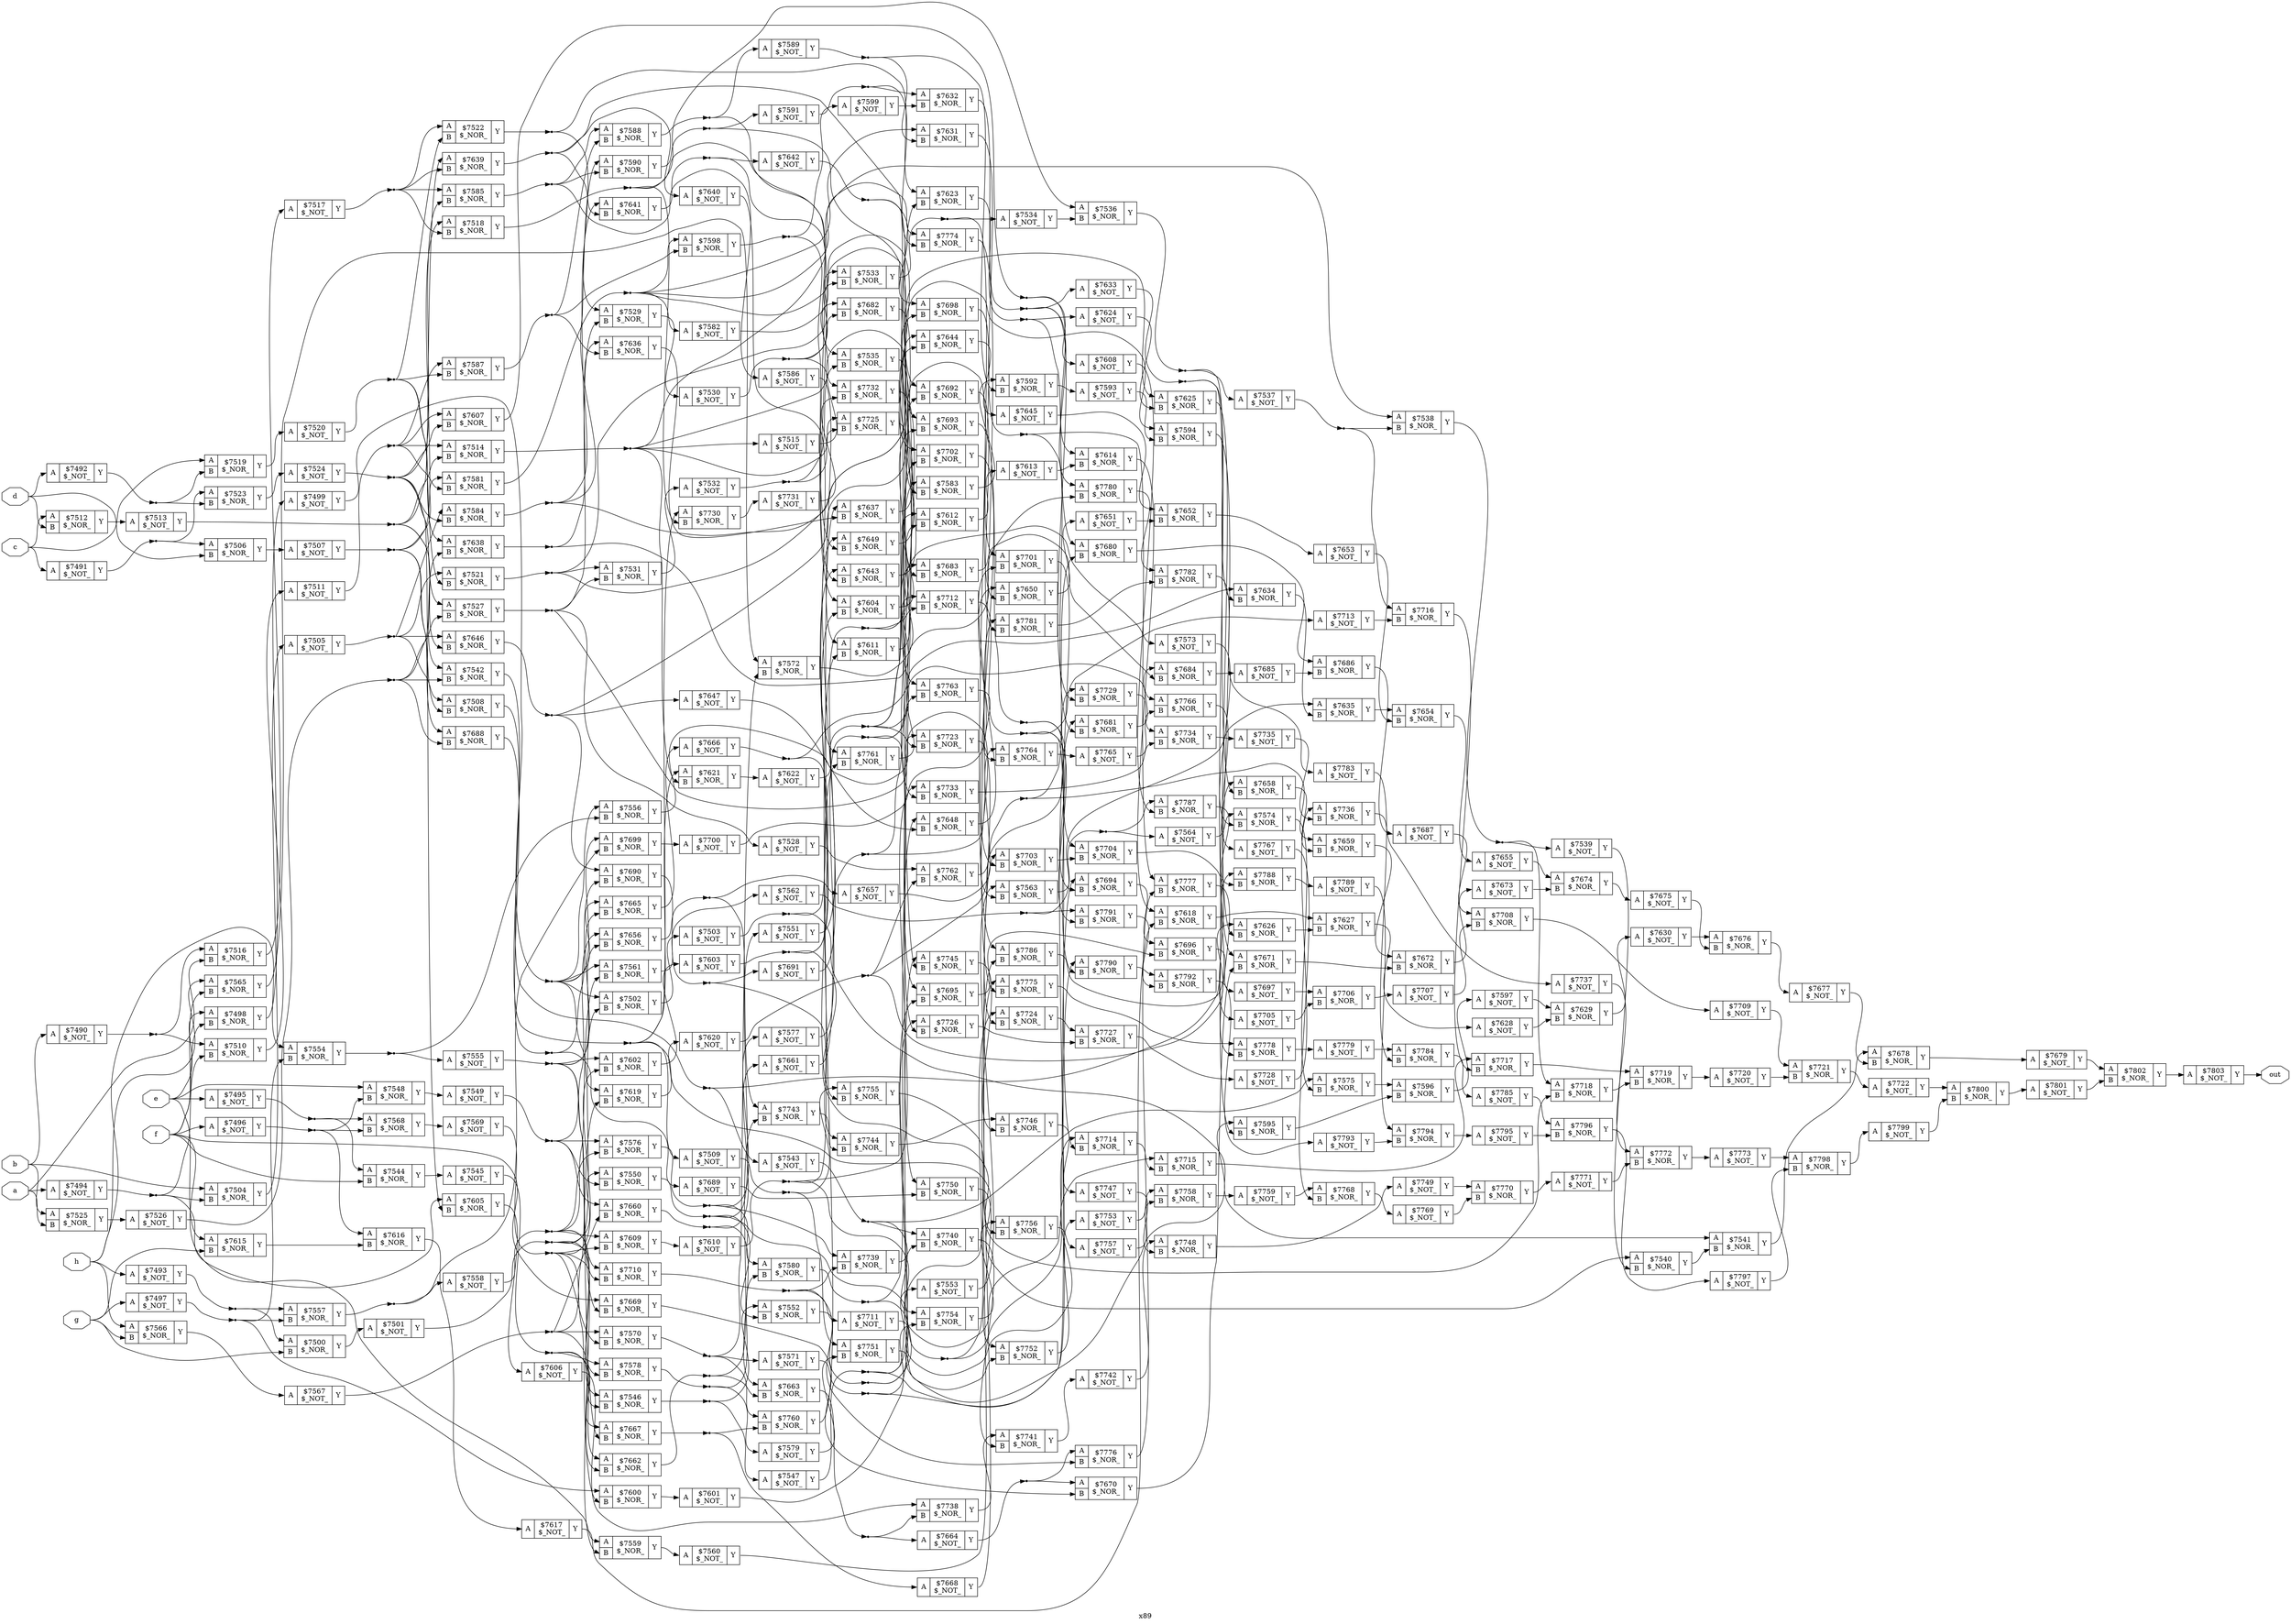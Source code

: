 digraph "x89" {
label="x89";
rankdir="LR";
remincross=true;
n314 [ shape=octagon, label="a", color="black", fontcolor="black" ];
n315 [ shape=octagon, label="b", color="black", fontcolor="black" ];
n316 [ shape=octagon, label="c", color="black", fontcolor="black" ];
n317 [ shape=octagon, label="d", color="black", fontcolor="black" ];
n318 [ shape=octagon, label="e", color="black", fontcolor="black" ];
n319 [ shape=octagon, label="f", color="black", fontcolor="black" ];
n320 [ shape=octagon, label="g", color="black", fontcolor="black" ];
n321 [ shape=octagon, label="h", color="black", fontcolor="black" ];
n322 [ shape=octagon, label="out", color="black", fontcolor="black" ];
c325 [ shape=record, label="{{<p323> A}|$7490\n$_NOT_|{<p324> Y}}" ];
c326 [ shape=record, label="{{<p323> A}|$7491\n$_NOT_|{<p324> Y}}" ];
c327 [ shape=record, label="{{<p323> A}|$7492\n$_NOT_|{<p324> Y}}" ];
c328 [ shape=record, label="{{<p323> A}|$7493\n$_NOT_|{<p324> Y}}" ];
c329 [ shape=record, label="{{<p323> A}|$7494\n$_NOT_|{<p324> Y}}" ];
c330 [ shape=record, label="{{<p323> A}|$7495\n$_NOT_|{<p324> Y}}" ];
c331 [ shape=record, label="{{<p323> A}|$7496\n$_NOT_|{<p324> Y}}" ];
c332 [ shape=record, label="{{<p323> A}|$7497\n$_NOT_|{<p324> Y}}" ];
c334 [ shape=record, label="{{<p323> A|<p333> B}|$7498\n$_NOR_|{<p324> Y}}" ];
c335 [ shape=record, label="{{<p323> A}|$7499\n$_NOT_|{<p324> Y}}" ];
c336 [ shape=record, label="{{<p323> A|<p333> B}|$7500\n$_NOR_|{<p324> Y}}" ];
c337 [ shape=record, label="{{<p323> A}|$7501\n$_NOT_|{<p324> Y}}" ];
c338 [ shape=record, label="{{<p323> A|<p333> B}|$7502\n$_NOR_|{<p324> Y}}" ];
c339 [ shape=record, label="{{<p323> A}|$7503\n$_NOT_|{<p324> Y}}" ];
c340 [ shape=record, label="{{<p323> A|<p333> B}|$7504\n$_NOR_|{<p324> Y}}" ];
c341 [ shape=record, label="{{<p323> A}|$7505\n$_NOT_|{<p324> Y}}" ];
c342 [ shape=record, label="{{<p323> A|<p333> B}|$7506\n$_NOR_|{<p324> Y}}" ];
c343 [ shape=record, label="{{<p323> A}|$7507\n$_NOT_|{<p324> Y}}" ];
c344 [ shape=record, label="{{<p323> A|<p333> B}|$7508\n$_NOR_|{<p324> Y}}" ];
c345 [ shape=record, label="{{<p323> A}|$7509\n$_NOT_|{<p324> Y}}" ];
c346 [ shape=record, label="{{<p323> A|<p333> B}|$7510\n$_NOR_|{<p324> Y}}" ];
c347 [ shape=record, label="{{<p323> A}|$7511\n$_NOT_|{<p324> Y}}" ];
c348 [ shape=record, label="{{<p323> A|<p333> B}|$7512\n$_NOR_|{<p324> Y}}" ];
c349 [ shape=record, label="{{<p323> A}|$7513\n$_NOT_|{<p324> Y}}" ];
c350 [ shape=record, label="{{<p323> A|<p333> B}|$7514\n$_NOR_|{<p324> Y}}" ];
c351 [ shape=record, label="{{<p323> A}|$7515\n$_NOT_|{<p324> Y}}" ];
c352 [ shape=record, label="{{<p323> A|<p333> B}|$7516\n$_NOR_|{<p324> Y}}" ];
c353 [ shape=record, label="{{<p323> A}|$7517\n$_NOT_|{<p324> Y}}" ];
c354 [ shape=record, label="{{<p323> A|<p333> B}|$7518\n$_NOR_|{<p324> Y}}" ];
c355 [ shape=record, label="{{<p323> A|<p333> B}|$7519\n$_NOR_|{<p324> Y}}" ];
c356 [ shape=record, label="{{<p323> A}|$7520\n$_NOT_|{<p324> Y}}" ];
c357 [ shape=record, label="{{<p323> A|<p333> B}|$7521\n$_NOR_|{<p324> Y}}" ];
c358 [ shape=record, label="{{<p323> A|<p333> B}|$7522\n$_NOR_|{<p324> Y}}" ];
c359 [ shape=record, label="{{<p323> A|<p333> B}|$7523\n$_NOR_|{<p324> Y}}" ];
c360 [ shape=record, label="{{<p323> A}|$7524\n$_NOT_|{<p324> Y}}" ];
c361 [ shape=record, label="{{<p323> A|<p333> B}|$7525\n$_NOR_|{<p324> Y}}" ];
c362 [ shape=record, label="{{<p323> A}|$7526\n$_NOT_|{<p324> Y}}" ];
c363 [ shape=record, label="{{<p323> A|<p333> B}|$7527\n$_NOR_|{<p324> Y}}" ];
c364 [ shape=record, label="{{<p323> A}|$7528\n$_NOT_|{<p324> Y}}" ];
c365 [ shape=record, label="{{<p323> A|<p333> B}|$7529\n$_NOR_|{<p324> Y}}" ];
c366 [ shape=record, label="{{<p323> A}|$7530\n$_NOT_|{<p324> Y}}" ];
c367 [ shape=record, label="{{<p323> A|<p333> B}|$7531\n$_NOR_|{<p324> Y}}" ];
c368 [ shape=record, label="{{<p323> A}|$7532\n$_NOT_|{<p324> Y}}" ];
c369 [ shape=record, label="{{<p323> A|<p333> B}|$7533\n$_NOR_|{<p324> Y}}" ];
c370 [ shape=record, label="{{<p323> A}|$7534\n$_NOT_|{<p324> Y}}" ];
c371 [ shape=record, label="{{<p323> A|<p333> B}|$7535\n$_NOR_|{<p324> Y}}" ];
c372 [ shape=record, label="{{<p323> A|<p333> B}|$7536\n$_NOR_|{<p324> Y}}" ];
c373 [ shape=record, label="{{<p323> A}|$7537\n$_NOT_|{<p324> Y}}" ];
c374 [ shape=record, label="{{<p323> A|<p333> B}|$7538\n$_NOR_|{<p324> Y}}" ];
c375 [ shape=record, label="{{<p323> A}|$7539\n$_NOT_|{<p324> Y}}" ];
c376 [ shape=record, label="{{<p323> A|<p333> B}|$7540\n$_NOR_|{<p324> Y}}" ];
c377 [ shape=record, label="{{<p323> A|<p333> B}|$7541\n$_NOR_|{<p324> Y}}" ];
c378 [ shape=record, label="{{<p323> A|<p333> B}|$7542\n$_NOR_|{<p324> Y}}" ];
c379 [ shape=record, label="{{<p323> A}|$7543\n$_NOT_|{<p324> Y}}" ];
c380 [ shape=record, label="{{<p323> A|<p333> B}|$7544\n$_NOR_|{<p324> Y}}" ];
c381 [ shape=record, label="{{<p323> A}|$7545\n$_NOT_|{<p324> Y}}" ];
c382 [ shape=record, label="{{<p323> A|<p333> B}|$7546\n$_NOR_|{<p324> Y}}" ];
c383 [ shape=record, label="{{<p323> A}|$7547\n$_NOT_|{<p324> Y}}" ];
c384 [ shape=record, label="{{<p323> A|<p333> B}|$7548\n$_NOR_|{<p324> Y}}" ];
c385 [ shape=record, label="{{<p323> A}|$7549\n$_NOT_|{<p324> Y}}" ];
c386 [ shape=record, label="{{<p323> A|<p333> B}|$7550\n$_NOR_|{<p324> Y}}" ];
c387 [ shape=record, label="{{<p323> A}|$7551\n$_NOT_|{<p324> Y}}" ];
c388 [ shape=record, label="{{<p323> A|<p333> B}|$7552\n$_NOR_|{<p324> Y}}" ];
c389 [ shape=record, label="{{<p323> A}|$7553\n$_NOT_|{<p324> Y}}" ];
c390 [ shape=record, label="{{<p323> A|<p333> B}|$7554\n$_NOR_|{<p324> Y}}" ];
c391 [ shape=record, label="{{<p323> A}|$7555\n$_NOT_|{<p324> Y}}" ];
c392 [ shape=record, label="{{<p323> A|<p333> B}|$7556\n$_NOR_|{<p324> Y}}" ];
c393 [ shape=record, label="{{<p323> A|<p333> B}|$7557\n$_NOR_|{<p324> Y}}" ];
c394 [ shape=record, label="{{<p323> A}|$7558\n$_NOT_|{<p324> Y}}" ];
c395 [ shape=record, label="{{<p323> A|<p333> B}|$7559\n$_NOR_|{<p324> Y}}" ];
c396 [ shape=record, label="{{<p323> A}|$7560\n$_NOT_|{<p324> Y}}" ];
c397 [ shape=record, label="{{<p323> A|<p333> B}|$7561\n$_NOR_|{<p324> Y}}" ];
c398 [ shape=record, label="{{<p323> A}|$7562\n$_NOT_|{<p324> Y}}" ];
c399 [ shape=record, label="{{<p323> A|<p333> B}|$7563\n$_NOR_|{<p324> Y}}" ];
c400 [ shape=record, label="{{<p323> A}|$7564\n$_NOT_|{<p324> Y}}" ];
c401 [ shape=record, label="{{<p323> A|<p333> B}|$7565\n$_NOR_|{<p324> Y}}" ];
c402 [ shape=record, label="{{<p323> A|<p333> B}|$7566\n$_NOR_|{<p324> Y}}" ];
c403 [ shape=record, label="{{<p323> A}|$7567\n$_NOT_|{<p324> Y}}" ];
c404 [ shape=record, label="{{<p323> A|<p333> B}|$7568\n$_NOR_|{<p324> Y}}" ];
c405 [ shape=record, label="{{<p323> A}|$7569\n$_NOT_|{<p324> Y}}" ];
c406 [ shape=record, label="{{<p323> A|<p333> B}|$7570\n$_NOR_|{<p324> Y}}" ];
c407 [ shape=record, label="{{<p323> A}|$7571\n$_NOT_|{<p324> Y}}" ];
c408 [ shape=record, label="{{<p323> A|<p333> B}|$7572\n$_NOR_|{<p324> Y}}" ];
c409 [ shape=record, label="{{<p323> A}|$7573\n$_NOT_|{<p324> Y}}" ];
c410 [ shape=record, label="{{<p323> A|<p333> B}|$7574\n$_NOR_|{<p324> Y}}" ];
c411 [ shape=record, label="{{<p323> A|<p333> B}|$7575\n$_NOR_|{<p324> Y}}" ];
c412 [ shape=record, label="{{<p323> A|<p333> B}|$7576\n$_NOR_|{<p324> Y}}" ];
c413 [ shape=record, label="{{<p323> A}|$7577\n$_NOT_|{<p324> Y}}" ];
c414 [ shape=record, label="{{<p323> A|<p333> B}|$7578\n$_NOR_|{<p324> Y}}" ];
c415 [ shape=record, label="{{<p323> A}|$7579\n$_NOT_|{<p324> Y}}" ];
c416 [ shape=record, label="{{<p323> A|<p333> B}|$7580\n$_NOR_|{<p324> Y}}" ];
c417 [ shape=record, label="{{<p323> A|<p333> B}|$7581\n$_NOR_|{<p324> Y}}" ];
c418 [ shape=record, label="{{<p323> A}|$7582\n$_NOT_|{<p324> Y}}" ];
c419 [ shape=record, label="{{<p323> A|<p333> B}|$7583\n$_NOR_|{<p324> Y}}" ];
c420 [ shape=record, label="{{<p323> A|<p333> B}|$7584\n$_NOR_|{<p324> Y}}" ];
c421 [ shape=record, label="{{<p323> A|<p333> B}|$7585\n$_NOR_|{<p324> Y}}" ];
c422 [ shape=record, label="{{<p323> A}|$7586\n$_NOT_|{<p324> Y}}" ];
c423 [ shape=record, label="{{<p323> A|<p333> B}|$7587\n$_NOR_|{<p324> Y}}" ];
c424 [ shape=record, label="{{<p323> A|<p333> B}|$7588\n$_NOR_|{<p324> Y}}" ];
c425 [ shape=record, label="{{<p323> A}|$7589\n$_NOT_|{<p324> Y}}" ];
c426 [ shape=record, label="{{<p323> A|<p333> B}|$7590\n$_NOR_|{<p324> Y}}" ];
c427 [ shape=record, label="{{<p323> A}|$7591\n$_NOT_|{<p324> Y}}" ];
c428 [ shape=record, label="{{<p323> A|<p333> B}|$7592\n$_NOR_|{<p324> Y}}" ];
c429 [ shape=record, label="{{<p323> A}|$7593\n$_NOT_|{<p324> Y}}" ];
c430 [ shape=record, label="{{<p323> A|<p333> B}|$7594\n$_NOR_|{<p324> Y}}" ];
c431 [ shape=record, label="{{<p323> A|<p333> B}|$7595\n$_NOR_|{<p324> Y}}" ];
c432 [ shape=record, label="{{<p323> A|<p333> B}|$7596\n$_NOR_|{<p324> Y}}" ];
c433 [ shape=record, label="{{<p323> A}|$7597\n$_NOT_|{<p324> Y}}" ];
c434 [ shape=record, label="{{<p323> A|<p333> B}|$7598\n$_NOR_|{<p324> Y}}" ];
c435 [ shape=record, label="{{<p323> A}|$7599\n$_NOT_|{<p324> Y}}" ];
c436 [ shape=record, label="{{<p323> A|<p333> B}|$7600\n$_NOR_|{<p324> Y}}" ];
c437 [ shape=record, label="{{<p323> A}|$7601\n$_NOT_|{<p324> Y}}" ];
c438 [ shape=record, label="{{<p323> A|<p333> B}|$7602\n$_NOR_|{<p324> Y}}" ];
c439 [ shape=record, label="{{<p323> A}|$7603\n$_NOT_|{<p324> Y}}" ];
c440 [ shape=record, label="{{<p323> A|<p333> B}|$7604\n$_NOR_|{<p324> Y}}" ];
c441 [ shape=record, label="{{<p323> A|<p333> B}|$7605\n$_NOR_|{<p324> Y}}" ];
c442 [ shape=record, label="{{<p323> A}|$7606\n$_NOT_|{<p324> Y}}" ];
c443 [ shape=record, label="{{<p323> A|<p333> B}|$7607\n$_NOR_|{<p324> Y}}" ];
c444 [ shape=record, label="{{<p323> A}|$7608\n$_NOT_|{<p324> Y}}" ];
c445 [ shape=record, label="{{<p323> A|<p333> B}|$7609\n$_NOR_|{<p324> Y}}" ];
c446 [ shape=record, label="{{<p323> A}|$7610\n$_NOT_|{<p324> Y}}" ];
c447 [ shape=record, label="{{<p323> A|<p333> B}|$7611\n$_NOR_|{<p324> Y}}" ];
c448 [ shape=record, label="{{<p323> A|<p333> B}|$7612\n$_NOR_|{<p324> Y}}" ];
c449 [ shape=record, label="{{<p323> A}|$7613\n$_NOT_|{<p324> Y}}" ];
c450 [ shape=record, label="{{<p323> A|<p333> B}|$7614\n$_NOR_|{<p324> Y}}" ];
c451 [ shape=record, label="{{<p323> A|<p333> B}|$7615\n$_NOR_|{<p324> Y}}" ];
c452 [ shape=record, label="{{<p323> A|<p333> B}|$7616\n$_NOR_|{<p324> Y}}" ];
c453 [ shape=record, label="{{<p323> A}|$7617\n$_NOT_|{<p324> Y}}" ];
c454 [ shape=record, label="{{<p323> A|<p333> B}|$7618\n$_NOR_|{<p324> Y}}" ];
c455 [ shape=record, label="{{<p323> A|<p333> B}|$7619\n$_NOR_|{<p324> Y}}" ];
c456 [ shape=record, label="{{<p323> A}|$7620\n$_NOT_|{<p324> Y}}" ];
c457 [ shape=record, label="{{<p323> A|<p333> B}|$7621\n$_NOR_|{<p324> Y}}" ];
c458 [ shape=record, label="{{<p323> A}|$7622\n$_NOT_|{<p324> Y}}" ];
c459 [ shape=record, label="{{<p323> A|<p333> B}|$7623\n$_NOR_|{<p324> Y}}" ];
c460 [ shape=record, label="{{<p323> A}|$7624\n$_NOT_|{<p324> Y}}" ];
c461 [ shape=record, label="{{<p323> A|<p333> B}|$7625\n$_NOR_|{<p324> Y}}" ];
c462 [ shape=record, label="{{<p323> A|<p333> B}|$7626\n$_NOR_|{<p324> Y}}" ];
c463 [ shape=record, label="{{<p323> A|<p333> B}|$7627\n$_NOR_|{<p324> Y}}" ];
c464 [ shape=record, label="{{<p323> A}|$7628\n$_NOT_|{<p324> Y}}" ];
c465 [ shape=record, label="{{<p323> A|<p333> B}|$7629\n$_NOR_|{<p324> Y}}" ];
c466 [ shape=record, label="{{<p323> A}|$7630\n$_NOT_|{<p324> Y}}" ];
c467 [ shape=record, label="{{<p323> A|<p333> B}|$7631\n$_NOR_|{<p324> Y}}" ];
c468 [ shape=record, label="{{<p323> A|<p333> B}|$7632\n$_NOR_|{<p324> Y}}" ];
c469 [ shape=record, label="{{<p323> A}|$7633\n$_NOT_|{<p324> Y}}" ];
c470 [ shape=record, label="{{<p323> A|<p333> B}|$7634\n$_NOR_|{<p324> Y}}" ];
c471 [ shape=record, label="{{<p323> A|<p333> B}|$7635\n$_NOR_|{<p324> Y}}" ];
c472 [ shape=record, label="{{<p323> A|<p333> B}|$7636\n$_NOR_|{<p324> Y}}" ];
c473 [ shape=record, label="{{<p323> A|<p333> B}|$7637\n$_NOR_|{<p324> Y}}" ];
c474 [ shape=record, label="{{<p323> A|<p333> B}|$7638\n$_NOR_|{<p324> Y}}" ];
c475 [ shape=record, label="{{<p323> A|<p333> B}|$7639\n$_NOR_|{<p324> Y}}" ];
c476 [ shape=record, label="{{<p323> A}|$7640\n$_NOT_|{<p324> Y}}" ];
c477 [ shape=record, label="{{<p323> A|<p333> B}|$7641\n$_NOR_|{<p324> Y}}" ];
c478 [ shape=record, label="{{<p323> A}|$7642\n$_NOT_|{<p324> Y}}" ];
c479 [ shape=record, label="{{<p323> A|<p333> B}|$7643\n$_NOR_|{<p324> Y}}" ];
c480 [ shape=record, label="{{<p323> A|<p333> B}|$7644\n$_NOR_|{<p324> Y}}" ];
c481 [ shape=record, label="{{<p323> A}|$7645\n$_NOT_|{<p324> Y}}" ];
c482 [ shape=record, label="{{<p323> A|<p333> B}|$7646\n$_NOR_|{<p324> Y}}" ];
c483 [ shape=record, label="{{<p323> A}|$7647\n$_NOT_|{<p324> Y}}" ];
c484 [ shape=record, label="{{<p323> A|<p333> B}|$7648\n$_NOR_|{<p324> Y}}" ];
c485 [ shape=record, label="{{<p323> A|<p333> B}|$7649\n$_NOR_|{<p324> Y}}" ];
c486 [ shape=record, label="{{<p323> A|<p333> B}|$7650\n$_NOR_|{<p324> Y}}" ];
c487 [ shape=record, label="{{<p323> A}|$7651\n$_NOT_|{<p324> Y}}" ];
c488 [ shape=record, label="{{<p323> A|<p333> B}|$7652\n$_NOR_|{<p324> Y}}" ];
c489 [ shape=record, label="{{<p323> A}|$7653\n$_NOT_|{<p324> Y}}" ];
c490 [ shape=record, label="{{<p323> A|<p333> B}|$7654\n$_NOR_|{<p324> Y}}" ];
c491 [ shape=record, label="{{<p323> A}|$7655\n$_NOT_|{<p324> Y}}" ];
c492 [ shape=record, label="{{<p323> A|<p333> B}|$7656\n$_NOR_|{<p324> Y}}" ];
c493 [ shape=record, label="{{<p323> A}|$7657\n$_NOT_|{<p324> Y}}" ];
c494 [ shape=record, label="{{<p323> A|<p333> B}|$7658\n$_NOR_|{<p324> Y}}" ];
c495 [ shape=record, label="{{<p323> A|<p333> B}|$7659\n$_NOR_|{<p324> Y}}" ];
c496 [ shape=record, label="{{<p323> A|<p333> B}|$7660\n$_NOR_|{<p324> Y}}" ];
c497 [ shape=record, label="{{<p323> A}|$7661\n$_NOT_|{<p324> Y}}" ];
c498 [ shape=record, label="{{<p323> A|<p333> B}|$7662\n$_NOR_|{<p324> Y}}" ];
c499 [ shape=record, label="{{<p323> A|<p333> B}|$7663\n$_NOR_|{<p324> Y}}" ];
c500 [ shape=record, label="{{<p323> A}|$7664\n$_NOT_|{<p324> Y}}" ];
c501 [ shape=record, label="{{<p323> A|<p333> B}|$7665\n$_NOR_|{<p324> Y}}" ];
c502 [ shape=record, label="{{<p323> A}|$7666\n$_NOT_|{<p324> Y}}" ];
c503 [ shape=record, label="{{<p323> A|<p333> B}|$7667\n$_NOR_|{<p324> Y}}" ];
c504 [ shape=record, label="{{<p323> A}|$7668\n$_NOT_|{<p324> Y}}" ];
c505 [ shape=record, label="{{<p323> A|<p333> B}|$7669\n$_NOR_|{<p324> Y}}" ];
c506 [ shape=record, label="{{<p323> A|<p333> B}|$7670\n$_NOR_|{<p324> Y}}" ];
c507 [ shape=record, label="{{<p323> A|<p333> B}|$7671\n$_NOR_|{<p324> Y}}" ];
c508 [ shape=record, label="{{<p323> A|<p333> B}|$7672\n$_NOR_|{<p324> Y}}" ];
c509 [ shape=record, label="{{<p323> A}|$7673\n$_NOT_|{<p324> Y}}" ];
c510 [ shape=record, label="{{<p323> A|<p333> B}|$7674\n$_NOR_|{<p324> Y}}" ];
c511 [ shape=record, label="{{<p323> A}|$7675\n$_NOT_|{<p324> Y}}" ];
c512 [ shape=record, label="{{<p323> A|<p333> B}|$7676\n$_NOR_|{<p324> Y}}" ];
c513 [ shape=record, label="{{<p323> A}|$7677\n$_NOT_|{<p324> Y}}" ];
c514 [ shape=record, label="{{<p323> A|<p333> B}|$7678\n$_NOR_|{<p324> Y}}" ];
c515 [ shape=record, label="{{<p323> A}|$7679\n$_NOT_|{<p324> Y}}" ];
c516 [ shape=record, label="{{<p323> A|<p333> B}|$7680\n$_NOR_|{<p324> Y}}" ];
c517 [ shape=record, label="{{<p323> A|<p333> B}|$7681\n$_NOR_|{<p324> Y}}" ];
c518 [ shape=record, label="{{<p323> A|<p333> B}|$7682\n$_NOR_|{<p324> Y}}" ];
c519 [ shape=record, label="{{<p323> A|<p333> B}|$7683\n$_NOR_|{<p324> Y}}" ];
c520 [ shape=record, label="{{<p323> A|<p333> B}|$7684\n$_NOR_|{<p324> Y}}" ];
c521 [ shape=record, label="{{<p323> A}|$7685\n$_NOT_|{<p324> Y}}" ];
c522 [ shape=record, label="{{<p323> A|<p333> B}|$7686\n$_NOR_|{<p324> Y}}" ];
c523 [ shape=record, label="{{<p323> A}|$7687\n$_NOT_|{<p324> Y}}" ];
c524 [ shape=record, label="{{<p323> A|<p333> B}|$7688\n$_NOR_|{<p324> Y}}" ];
c525 [ shape=record, label="{{<p323> A}|$7689\n$_NOT_|{<p324> Y}}" ];
c526 [ shape=record, label="{{<p323> A|<p333> B}|$7690\n$_NOR_|{<p324> Y}}" ];
c527 [ shape=record, label="{{<p323> A}|$7691\n$_NOT_|{<p324> Y}}" ];
c528 [ shape=record, label="{{<p323> A|<p333> B}|$7692\n$_NOR_|{<p324> Y}}" ];
c529 [ shape=record, label="{{<p323> A|<p333> B}|$7693\n$_NOR_|{<p324> Y}}" ];
c530 [ shape=record, label="{{<p323> A|<p333> B}|$7694\n$_NOR_|{<p324> Y}}" ];
c531 [ shape=record, label="{{<p323> A|<p333> B}|$7695\n$_NOR_|{<p324> Y}}" ];
c532 [ shape=record, label="{{<p323> A|<p333> B}|$7696\n$_NOR_|{<p324> Y}}" ];
c533 [ shape=record, label="{{<p323> A}|$7697\n$_NOT_|{<p324> Y}}" ];
c534 [ shape=record, label="{{<p323> A|<p333> B}|$7698\n$_NOR_|{<p324> Y}}" ];
c535 [ shape=record, label="{{<p323> A|<p333> B}|$7699\n$_NOR_|{<p324> Y}}" ];
c536 [ shape=record, label="{{<p323> A}|$7700\n$_NOT_|{<p324> Y}}" ];
c537 [ shape=record, label="{{<p323> A|<p333> B}|$7701\n$_NOR_|{<p324> Y}}" ];
c538 [ shape=record, label="{{<p323> A|<p333> B}|$7702\n$_NOR_|{<p324> Y}}" ];
c539 [ shape=record, label="{{<p323> A|<p333> B}|$7703\n$_NOR_|{<p324> Y}}" ];
c540 [ shape=record, label="{{<p323> A|<p333> B}|$7704\n$_NOR_|{<p324> Y}}" ];
c541 [ shape=record, label="{{<p323> A}|$7705\n$_NOT_|{<p324> Y}}" ];
c542 [ shape=record, label="{{<p323> A|<p333> B}|$7706\n$_NOR_|{<p324> Y}}" ];
c543 [ shape=record, label="{{<p323> A}|$7707\n$_NOT_|{<p324> Y}}" ];
c544 [ shape=record, label="{{<p323> A|<p333> B}|$7708\n$_NOR_|{<p324> Y}}" ];
c545 [ shape=record, label="{{<p323> A}|$7709\n$_NOT_|{<p324> Y}}" ];
c546 [ shape=record, label="{{<p323> A|<p333> B}|$7710\n$_NOR_|{<p324> Y}}" ];
c547 [ shape=record, label="{{<p323> A}|$7711\n$_NOT_|{<p324> Y}}" ];
c548 [ shape=record, label="{{<p323> A|<p333> B}|$7712\n$_NOR_|{<p324> Y}}" ];
c549 [ shape=record, label="{{<p323> A}|$7713\n$_NOT_|{<p324> Y}}" ];
c550 [ shape=record, label="{{<p323> A|<p333> B}|$7714\n$_NOR_|{<p324> Y}}" ];
c551 [ shape=record, label="{{<p323> A|<p333> B}|$7715\n$_NOR_|{<p324> Y}}" ];
c552 [ shape=record, label="{{<p323> A|<p333> B}|$7716\n$_NOR_|{<p324> Y}}" ];
c553 [ shape=record, label="{{<p323> A|<p333> B}|$7717\n$_NOR_|{<p324> Y}}" ];
c554 [ shape=record, label="{{<p323> A|<p333> B}|$7718\n$_NOR_|{<p324> Y}}" ];
c555 [ shape=record, label="{{<p323> A|<p333> B}|$7719\n$_NOR_|{<p324> Y}}" ];
c556 [ shape=record, label="{{<p323> A}|$7720\n$_NOT_|{<p324> Y}}" ];
c557 [ shape=record, label="{{<p323> A|<p333> B}|$7721\n$_NOR_|{<p324> Y}}" ];
c558 [ shape=record, label="{{<p323> A}|$7722\n$_NOT_|{<p324> Y}}" ];
c559 [ shape=record, label="{{<p323> A|<p333> B}|$7723\n$_NOR_|{<p324> Y}}" ];
c560 [ shape=record, label="{{<p323> A|<p333> B}|$7724\n$_NOR_|{<p324> Y}}" ];
c561 [ shape=record, label="{{<p323> A|<p333> B}|$7725\n$_NOR_|{<p324> Y}}" ];
c562 [ shape=record, label="{{<p323> A|<p333> B}|$7726\n$_NOR_|{<p324> Y}}" ];
c563 [ shape=record, label="{{<p323> A|<p333> B}|$7727\n$_NOR_|{<p324> Y}}" ];
c564 [ shape=record, label="{{<p323> A}|$7728\n$_NOT_|{<p324> Y}}" ];
c565 [ shape=record, label="{{<p323> A|<p333> B}|$7729\n$_NOR_|{<p324> Y}}" ];
c566 [ shape=record, label="{{<p323> A|<p333> B}|$7730\n$_NOR_|{<p324> Y}}" ];
c567 [ shape=record, label="{{<p323> A}|$7731\n$_NOT_|{<p324> Y}}" ];
c568 [ shape=record, label="{{<p323> A|<p333> B}|$7732\n$_NOR_|{<p324> Y}}" ];
c569 [ shape=record, label="{{<p323> A|<p333> B}|$7733\n$_NOR_|{<p324> Y}}" ];
c570 [ shape=record, label="{{<p323> A|<p333> B}|$7734\n$_NOR_|{<p324> Y}}" ];
c571 [ shape=record, label="{{<p323> A}|$7735\n$_NOT_|{<p324> Y}}" ];
c572 [ shape=record, label="{{<p323> A|<p333> B}|$7736\n$_NOR_|{<p324> Y}}" ];
c573 [ shape=record, label="{{<p323> A}|$7737\n$_NOT_|{<p324> Y}}" ];
c574 [ shape=record, label="{{<p323> A|<p333> B}|$7738\n$_NOR_|{<p324> Y}}" ];
c575 [ shape=record, label="{{<p323> A|<p333> B}|$7739\n$_NOR_|{<p324> Y}}" ];
c576 [ shape=record, label="{{<p323> A|<p333> B}|$7740\n$_NOR_|{<p324> Y}}" ];
c577 [ shape=record, label="{{<p323> A|<p333> B}|$7741\n$_NOR_|{<p324> Y}}" ];
c578 [ shape=record, label="{{<p323> A}|$7742\n$_NOT_|{<p324> Y}}" ];
c579 [ shape=record, label="{{<p323> A|<p333> B}|$7743\n$_NOR_|{<p324> Y}}" ];
c580 [ shape=record, label="{{<p323> A|<p333> B}|$7744\n$_NOR_|{<p324> Y}}" ];
c581 [ shape=record, label="{{<p323> A|<p333> B}|$7745\n$_NOR_|{<p324> Y}}" ];
c582 [ shape=record, label="{{<p323> A|<p333> B}|$7746\n$_NOR_|{<p324> Y}}" ];
c583 [ shape=record, label="{{<p323> A}|$7747\n$_NOT_|{<p324> Y}}" ];
c584 [ shape=record, label="{{<p323> A|<p333> B}|$7748\n$_NOR_|{<p324> Y}}" ];
c585 [ shape=record, label="{{<p323> A}|$7749\n$_NOT_|{<p324> Y}}" ];
c586 [ shape=record, label="{{<p323> A|<p333> B}|$7750\n$_NOR_|{<p324> Y}}" ];
c587 [ shape=record, label="{{<p323> A|<p333> B}|$7751\n$_NOR_|{<p324> Y}}" ];
c588 [ shape=record, label="{{<p323> A|<p333> B}|$7752\n$_NOR_|{<p324> Y}}" ];
c589 [ shape=record, label="{{<p323> A}|$7753\n$_NOT_|{<p324> Y}}" ];
c590 [ shape=record, label="{{<p323> A|<p333> B}|$7754\n$_NOR_|{<p324> Y}}" ];
c591 [ shape=record, label="{{<p323> A|<p333> B}|$7755\n$_NOR_|{<p324> Y}}" ];
c592 [ shape=record, label="{{<p323> A|<p333> B}|$7756\n$_NOR_|{<p324> Y}}" ];
c593 [ shape=record, label="{{<p323> A}|$7757\n$_NOT_|{<p324> Y}}" ];
c594 [ shape=record, label="{{<p323> A|<p333> B}|$7758\n$_NOR_|{<p324> Y}}" ];
c595 [ shape=record, label="{{<p323> A}|$7759\n$_NOT_|{<p324> Y}}" ];
c596 [ shape=record, label="{{<p323> A|<p333> B}|$7760\n$_NOR_|{<p324> Y}}" ];
c597 [ shape=record, label="{{<p323> A|<p333> B}|$7761\n$_NOR_|{<p324> Y}}" ];
c598 [ shape=record, label="{{<p323> A|<p333> B}|$7762\n$_NOR_|{<p324> Y}}" ];
c599 [ shape=record, label="{{<p323> A|<p333> B}|$7763\n$_NOR_|{<p324> Y}}" ];
c600 [ shape=record, label="{{<p323> A|<p333> B}|$7764\n$_NOR_|{<p324> Y}}" ];
c601 [ shape=record, label="{{<p323> A}|$7765\n$_NOT_|{<p324> Y}}" ];
c602 [ shape=record, label="{{<p323> A|<p333> B}|$7766\n$_NOR_|{<p324> Y}}" ];
c603 [ shape=record, label="{{<p323> A}|$7767\n$_NOT_|{<p324> Y}}" ];
c604 [ shape=record, label="{{<p323> A|<p333> B}|$7768\n$_NOR_|{<p324> Y}}" ];
c605 [ shape=record, label="{{<p323> A}|$7769\n$_NOT_|{<p324> Y}}" ];
c606 [ shape=record, label="{{<p323> A|<p333> B}|$7770\n$_NOR_|{<p324> Y}}" ];
c607 [ shape=record, label="{{<p323> A}|$7771\n$_NOT_|{<p324> Y}}" ];
c608 [ shape=record, label="{{<p323> A|<p333> B}|$7772\n$_NOR_|{<p324> Y}}" ];
c609 [ shape=record, label="{{<p323> A}|$7773\n$_NOT_|{<p324> Y}}" ];
c610 [ shape=record, label="{{<p323> A|<p333> B}|$7774\n$_NOR_|{<p324> Y}}" ];
c611 [ shape=record, label="{{<p323> A|<p333> B}|$7775\n$_NOR_|{<p324> Y}}" ];
c612 [ shape=record, label="{{<p323> A|<p333> B}|$7776\n$_NOR_|{<p324> Y}}" ];
c613 [ shape=record, label="{{<p323> A|<p333> B}|$7777\n$_NOR_|{<p324> Y}}" ];
c614 [ shape=record, label="{{<p323> A|<p333> B}|$7778\n$_NOR_|{<p324> Y}}" ];
c615 [ shape=record, label="{{<p323> A}|$7779\n$_NOT_|{<p324> Y}}" ];
c616 [ shape=record, label="{{<p323> A|<p333> B}|$7780\n$_NOR_|{<p324> Y}}" ];
c617 [ shape=record, label="{{<p323> A|<p333> B}|$7781\n$_NOR_|{<p324> Y}}" ];
c618 [ shape=record, label="{{<p323> A|<p333> B}|$7782\n$_NOR_|{<p324> Y}}" ];
c619 [ shape=record, label="{{<p323> A}|$7783\n$_NOT_|{<p324> Y}}" ];
c620 [ shape=record, label="{{<p323> A|<p333> B}|$7784\n$_NOR_|{<p324> Y}}" ];
c621 [ shape=record, label="{{<p323> A}|$7785\n$_NOT_|{<p324> Y}}" ];
c622 [ shape=record, label="{{<p323> A|<p333> B}|$7786\n$_NOR_|{<p324> Y}}" ];
c623 [ shape=record, label="{{<p323> A|<p333> B}|$7787\n$_NOR_|{<p324> Y}}" ];
c624 [ shape=record, label="{{<p323> A|<p333> B}|$7788\n$_NOR_|{<p324> Y}}" ];
c625 [ shape=record, label="{{<p323> A}|$7789\n$_NOT_|{<p324> Y}}" ];
c626 [ shape=record, label="{{<p323> A|<p333> B}|$7790\n$_NOR_|{<p324> Y}}" ];
c627 [ shape=record, label="{{<p323> A|<p333> B}|$7791\n$_NOR_|{<p324> Y}}" ];
c628 [ shape=record, label="{{<p323> A|<p333> B}|$7792\n$_NOR_|{<p324> Y}}" ];
c629 [ shape=record, label="{{<p323> A}|$7793\n$_NOT_|{<p324> Y}}" ];
c630 [ shape=record, label="{{<p323> A|<p333> B}|$7794\n$_NOR_|{<p324> Y}}" ];
c631 [ shape=record, label="{{<p323> A}|$7795\n$_NOT_|{<p324> Y}}" ];
c632 [ shape=record, label="{{<p323> A|<p333> B}|$7796\n$_NOR_|{<p324> Y}}" ];
c633 [ shape=record, label="{{<p323> A}|$7797\n$_NOT_|{<p324> Y}}" ];
c634 [ shape=record, label="{{<p323> A|<p333> B}|$7798\n$_NOR_|{<p324> Y}}" ];
c635 [ shape=record, label="{{<p323> A}|$7799\n$_NOT_|{<p324> Y}}" ];
c636 [ shape=record, label="{{<p323> A|<p333> B}|$7800\n$_NOR_|{<p324> Y}}" ];
c637 [ shape=record, label="{{<p323> A}|$7801\n$_NOT_|{<p324> Y}}" ];
c638 [ shape=record, label="{{<p323> A|<p333> B}|$7802\n$_NOR_|{<p324> Y}}" ];
c639 [ shape=record, label="{{<p323> A}|$7803\n$_NOT_|{<p324> Y}}" ];
n1 [ shape=point ];
c416:p324:e -> n1:w [color="black", label=""];
n1:e -> c431:p323:w [color="black", label=""];
n1:e -> c484:p323:w [color="black", label=""];
n10 [ shape=point ];
c425:p324:e -> n10:w [color="black", label=""];
n10:e -> c428:p333:w [color="black", label=""];
n10:e -> c467:p333:w [color="black", label=""];
c506:p324:e -> c507:p333:w [color="black", label=""];
c507:p324:e -> c508:p333:w [color="black", label=""];
c508:p324:e -> c509:p323:w [color="black", label=""];
c509:p324:e -> c510:p333:w [color="black", label=""];
c510:p324:e -> c511:p323:w [color="black", label=""];
c511:p324:e -> c512:p333:w [color="black", label=""];
c512:p324:e -> c513:p323:w [color="black", label=""];
c513:p324:e -> c514:p333:w [color="black", label=""];
c514:p324:e -> c515:p323:w [color="black", label=""];
c515:p324:e -> c638:p323:w [color="black", label=""];
n11 [ shape=point ];
c325:p324:e -> n11:w [color="black", label=""];
n11:e -> c346:p323:w [color="black", label=""];
n11:e -> c352:p323:w [color="black", label=""];
n110 [ shape=point ];
c335:p324:e -> n110:w [color="black", label=""];
n110:e -> c338:p323:w [color="black", label=""];
n110:e -> c392:p323:w [color="black", label=""];
n110:e -> c397:p323:w [color="black", label=""];
n110:e -> c455:p323:w [color="black", label=""];
n110:e -> c501:p323:w [color="black", label=""];
n110:e -> c535:p323:w [color="black", label=""];
c516:p324:e -> c522:p323:w [color="black", label=""];
c517:p324:e -> c520:p323:w [color="black", label=""];
c518:p324:e -> c519:p333:w [color="black", label=""];
c519:p324:e -> c520:p333:w [color="black", label=""];
c520:p324:e -> c521:p323:w [color="black", label=""];
c521:p324:e -> c522:p333:w [color="black", label=""];
c522:p324:e -> c523:p323:w [color="black", label=""];
c523:p324:e -> c544:p323:w [color="black", label=""];
n119 [ shape=point ];
c524:p324:e -> n119:w [color="black", label=""];
n119:e -> c525:p323:w [color="black", label=""];
n119:e -> c526:p333:w [color="black", label=""];
n12 [ shape=point ];
c426:p324:e -> n12:w [color="black", label=""];
n12:e -> c427:p323:w [color="black", label=""];
n12:e -> c581:p333:w [color="black", label=""];
c525:p324:e -> c586:p333:w [color="black", label=""];
c336:p324:e -> c337:p323:w [color="black", label=""];
n122 [ shape=point ];
c526:p324:e -> n122:w [color="black", label=""];
n122:e -> c527:p323:w [color="black", label=""];
n122:e -> c580:p323:w [color="black", label=""];
n123 [ shape=point ];
c527:p324:e -> n123:w [color="black", label=""];
n123:e -> c528:p333:w [color="black", label=""];
n123:e -> c529:p333:w [color="black", label=""];
n123:e -> c548:p333:w [color="black", label=""];
c528:p324:e -> c617:p333:w [color="black", label=""];
n125 [ shape=point ];
c529:p324:e -> n125:w [color="black", label=""];
n125:e -> c530:p333:w [color="black", label=""];
n125:e -> c626:p333:w [color="black", label=""];
c530:p324:e -> c532:p323:w [color="black", label=""];
c531:p324:e -> c532:p333:w [color="black", label=""];
c532:p324:e -> c533:p323:w [color="black", label=""];
c533:p324:e -> c542:p323:w [color="black", label=""];
n13 [ shape=point ];
c427:p324:e -> n13:w [color="black", label=""];
n13:e -> c468:p323:w [color="black", label=""];
n13:e -> c610:p333:w [color="black", label=""];
c534:p324:e -> c537:p323:w [color="black", label=""];
c535:p324:e -> c536:p323:w [color="black", label=""];
n132 [ shape=point ];
c337:p324:e -> n132:w [color="black", label=""];
n132:e -> c338:p333:w [color="black", label=""];
n132:e -> c382:p323:w [color="black", label=""];
n132:e -> c386:p323:w [color="black", label=""];
n132:e -> c546:p323:w [color="black", label=""];
c536:p324:e -> c537:p333:w [color="black", label=""];
c537:p324:e -> c540:p323:w [color="black", label=""];
c538:p324:e -> c539:p333:w [color="black", label=""];
c539:p324:e -> c540:p333:w [color="black", label=""];
c540:p324:e -> c541:p323:w [color="black", label=""];
c541:p324:e -> c542:p333:w [color="black", label=""];
c542:p324:e -> c543:p323:w [color="black", label=""];
c428:p324:e -> c429:p323:w [color="black", label=""];
c543:p324:e -> c544:p333:w [color="black", label=""];
c544:p324:e -> c545:p323:w [color="black", label=""];
c545:p324:e -> c557:p323:w [color="black", label=""];
c338:p324:e -> c339:p323:w [color="black", label=""];
n144 [ shape=point ];
c546:p324:e -> n144:w [color="black", label=""];
n144:e -> c547:p323:w [color="black", label=""];
n144:e -> c575:p333:w [color="black", label=""];
n144:e -> c612:p333:w [color="black", label=""];
n145 [ shape=point ];
c547:p324:e -> n145:w [color="black", label=""];
n145:e -> c550:p323:w [color="black", label=""];
n145:e -> c560:p323:w [color="black", label=""];
n146 [ shape=point ];
c548:p324:e -> n146:w [color="black", label=""];
n146:e -> c549:p323:w [color="black", label=""];
n146:e -> c550:p333:w [color="black", label=""];
n146:e -> c627:p333:w [color="black", label=""];
c549:p324:e -> c552:p333:w [color="black", label=""];
c550:p324:e -> c551:p333:w [color="black", label=""];
c551:p324:e -> c553:p323:w [color="black", label=""];
c429:p324:e -> c430:p333:w [color="black", label=""];
c552:p324:e -> c553:p333:w [color="black", label=""];
c553:p324:e -> c555:p323:w [color="black", label=""];
c554:p324:e -> c555:p333:w [color="black", label=""];
c555:p324:e -> c556:p323:w [color="black", label=""];
n154 [ shape=point ];
c339:p324:e -> n154:w [color="black", label=""];
n154:e -> c377:p323:w [color="black", label=""];
n154:e -> c473:p323:w [color="black", label=""];
c556:p324:e -> c557:p333:w [color="black", label=""];
c557:p324:e -> c558:p323:w [color="black", label=""];
c558:p324:e -> c636:p323:w [color="black", label=""];
c559:p324:e -> c560:p333:w [color="black", label=""];
c560:p324:e -> c563:p323:w [color="black", label=""];
c430:p324:e -> c431:p333:w [color="black", label=""];
c561:p324:e -> c562:p333:w [color="black", label=""];
c562:p324:e -> c563:p333:w [color="black", label=""];
c563:p324:e -> c564:p323:w [color="black", label=""];
c564:p324:e -> c572:p323:w [color="black", label=""];
c565:p324:e -> c570:p323:w [color="black", label=""];
c340:p324:e -> c341:p323:w [color="black", label=""];
c566:p324:e -> c567:p323:w [color="black", label=""];
c567:p324:e -> c568:p333:w [color="black", label=""];
c568:p324:e -> c569:p333:w [color="black", label=""];
c569:p324:e -> c570:p333:w [color="black", label=""];
c431:p324:e -> c432:p333:w [color="black", label=""];
c570:p324:e -> c571:p323:w [color="black", label=""];
c571:p324:e -> c572:p333:w [color="black", label=""];
c572:p324:e -> c573:p323:w [color="black", label=""];
c573:p324:e -> c608:p323:w [color="black", label=""];
c574:p324:e -> c577:p323:w [color="black", label=""];
c575:p324:e -> c576:p333:w [color="black", label=""];
n176 [ shape=point ];
c341:p324:e -> n176:w [color="black", label=""];
n176:e -> c344:p323:w [color="black", label=""];
n176:e -> c357:p323:w [color="black", label=""];
n176:e -> c420:p323:w [color="black", label=""];
n176:e -> c482:p323:w [color="black", label=""];
c576:p324:e -> c577:p333:w [color="black", label=""];
c577:p324:e -> c578:p323:w [color="black", label=""];
c578:p324:e -> c584:p323:w [color="black", label=""];
c432:p324:e -> c433:p323:w [color="black", label=""];
c579:p324:e -> c580:p333:w [color="black", label=""];
c580:p324:e -> c582:p323:w [color="black", label=""];
c581:p324:e -> c582:p333:w [color="black", label=""];
c582:p324:e -> c583:p323:w [color="black", label=""];
c583:p324:e -> c584:p333:w [color="black", label=""];
c584:p324:e -> c585:p323:w [color="black", label=""];
c585:p324:e -> c606:p323:w [color="black", label=""];
c342:p324:e -> c343:p323:w [color="black", label=""];
c586:p324:e -> c588:p323:w [color="black", label=""];
c587:p324:e -> c588:p333:w [color="black", label=""];
c433:p324:e -> c465:p323:w [color="black", label=""];
c588:p324:e -> c589:p323:w [color="black", label=""];
c589:p324:e -> c594:p323:w [color="black", label=""];
c590:p324:e -> c592:p323:w [color="black", label=""];
c591:p324:e -> c592:p333:w [color="black", label=""];
c592:p324:e -> c593:p323:w [color="black", label=""];
c593:p324:e -> c594:p333:w [color="black", label=""];
c594:p324:e -> c595:p323:w [color="black", label=""];
c595:p324:e -> c604:p323:w [color="black", label=""];
n198 [ shape=point ];
c343:p324:e -> n198:w [color="black", label=""];
n198:e -> c344:p333:w [color="black", label=""];
n198:e -> c354:p323:w [color="black", label=""];
n198:e -> c417:p323:w [color="black", label=""];
n198:e -> c524:p323:w [color="black", label=""];
c596:p324:e -> c597:p333:w [color="black", label=""];
n2 [ shape=point ];
c417:p324:e -> n2:w [color="black", label=""];
n2:e -> c418:p323:w [color="black", label=""];
n2:e -> c434:p323:w [color="black", label=""];
n2:e -> c467:p323:w [color="black", label=""];
n2:e -> c538:p323:w [color="black", label=""];
n2:e -> c610:p323:w [color="black", label=""];
n20 [ shape=point ];
c434:p324:e -> n20:w [color="black", label=""];
n20:e -> c435:p323:w [color="black", label=""];
n20:e -> c440:p323:w [color="black", label=""];
c597:p324:e -> c602:p323:w [color="black", label=""];
c598:p324:e -> c600:p323:w [color="black", label=""];
c599:p324:e -> c600:p333:w [color="black", label=""];
c600:p324:e -> c601:p323:w [color="black", label=""];
c601:p324:e -> c602:p333:w [color="black", label=""];
c602:p324:e -> c603:p323:w [color="black", label=""];
c603:p324:e -> c604:p333:w [color="black", label=""];
c604:p324:e -> c605:p323:w [color="black", label=""];
c605:p324:e -> c606:p333:w [color="black", label=""];
n209 [ shape=point ];
c344:p324:e -> n209:w [color="black", label=""];
n209:e -> c345:p323:w [color="black", label=""];
n209:e -> c376:p323:w [color="black", label=""];
n209:e -> c457:p323:w [color="black", label=""];
n209:e -> c566:p323:w [color="black", label=""];
c435:p324:e -> c468:p333:w [color="black", label=""];
c606:p324:e -> c607:p323:w [color="black", label=""];
c607:p324:e -> c608:p333:w [color="black", label=""];
c608:p324:e -> c609:p323:w [color="black", label=""];
c609:p324:e -> c634:p323:w [color="black", label=""];
c610:p324:e -> c611:p333:w [color="black", label=""];
c611:p324:e -> c614:p323:w [color="black", label=""];
c612:p324:e -> c613:p333:w [color="black", label=""];
c613:p324:e -> c614:p333:w [color="black", label=""];
c614:p324:e -> c615:p323:w [color="black", label=""];
c615:p324:e -> c620:p323:w [color="black", label=""];
n22 [ shape=point ];
c326:p324:e -> n22:w [color="black", label=""];
n22:e -> c342:p323:w [color="black", label=""];
n22:e -> c359:p323:w [color="black", label=""];
n220 [ shape=point ];
c345:p324:e -> n220:w [color="black", label=""];
n220:e -> c587:p323:w [color="black", label=""];
n220:e -> c591:p323:w [color="black", label=""];
c616:p324:e -> c618:p323:w [color="black", label=""];
c617:p324:e -> c618:p333:w [color="black", label=""];
c618:p324:e -> c619:p323:w [color="black", label=""];
c619:p324:e -> c620:p333:w [color="black", label=""];
c620:p324:e -> c621:p323:w [color="black", label=""];
c621:p324:e -> c632:p323:w [color="black", label=""];
c622:p324:e -> c624:p323:w [color="black", label=""];
c623:p324:e -> c624:p333:w [color="black", label=""];
c624:p324:e -> c625:p323:w [color="black", label=""];
c436:p324:e -> c437:p323:w [color="black", label=""];
c625:p324:e -> c630:p323:w [color="black", label=""];
c346:p324:e -> c347:p323:w [color="black", label=""];
c626:p324:e -> c628:p323:w [color="black", label=""];
c627:p324:e -> c628:p333:w [color="black", label=""];
c628:p324:e -> c629:p323:w [color="black", label=""];
c629:p324:e -> c630:p333:w [color="black", label=""];
c630:p324:e -> c631:p323:w [color="black", label=""];
c631:p324:e -> c632:p333:w [color="black", label=""];
c632:p324:e -> c633:p323:w [color="black", label=""];
c633:p324:e -> c634:p333:w [color="black", label=""];
c437:p324:e -> c590:p333:w [color="black", label=""];
c634:p324:e -> c635:p323:w [color="black", label=""];
c635:p324:e -> c636:p333:w [color="black", label=""];
n242 [ shape=point ];
c347:p324:e -> n242:w [color="black", label=""];
n242:e -> c350:p323:w [color="black", label=""];
n242:e -> c417:p333:w [color="black", label=""];
n242:e -> c423:p323:w [color="black", label=""];
n242:e -> c443:p323:w [color="black", label=""];
c636:p324:e -> c637:p323:w [color="black", label=""];
c637:p324:e -> c638:p333:w [color="black", label=""];
c638:p324:e -> c639:p323:w [color="black", label=""];
c348:p324:e -> c349:p323:w [color="black", label=""];
n247 [ shape=point ];
c349:p324:e -> n247:w [color="black", label=""];
n247:e -> c350:p333:w [color="black", label=""];
n247:e -> c378:p323:w [color="black", label=""];
n247:e -> c475:p323:w [color="black", label=""];
n247:e -> c482:p333:w [color="black", label=""];
n248 [ shape=point ];
c350:p324:e -> n248:w [color="black", label=""];
n248:e -> c351:p323:w [color="black", label=""];
n248:e -> c374:p323:w [color="black", label=""];
n248:e -> c457:p333:w [color="black", label=""];
n248:e -> c518:p323:w [color="black", label=""];
n248:e -> c561:p323:w [color="black", label=""];
c351:p324:e -> c599:p323:w [color="black", label=""];
c438:p324:e -> c439:p323:w [color="black", label=""];
c352:p324:e -> c353:p323:w [color="black", label=""];
n251 [ shape=point ];
c353:p324:e -> n251:w [color="black", label=""];
n251:e -> c354:p333:w [color="black", label=""];
n251:e -> c358:p323:w [color="black", label=""];
n251:e -> c421:p323:w [color="black", label=""];
n251:e -> c475:p333:w [color="black", label=""];
n252 [ shape=point ];
c354:p324:e -> n252:w [color="black", label=""];
n252:e -> c371:p323:w [color="black", label=""];
n252:e -> c372:p323:w [color="black", label=""];
n252:e -> c566:p333:w [color="black", label=""];
c355:p324:e -> c356:p323:w [color="black", label=""];
n254 [ shape=point ];
c356:p324:e -> n254:w [color="black", label=""];
n254:e -> c357:p333:w [color="black", label=""];
n254:e -> c358:p333:w [color="black", label=""];
n254:e -> c423:p333:w [color="black", label=""];
n254:e -> c474:p323:w [color="black", label=""];
n255 [ shape=point ];
c357:p324:e -> n255:w [color="black", label=""];
n255:e -> c367:p323:w [color="black", label=""];
n255:e -> c369:p323:w [color="black", label=""];
n255:e -> c461:p323:w [color="black", label=""];
n256 [ shape=point ];
c358:p324:e -> n256:w [color="black", label=""];
n256:e -> c365:p323:w [color="black", label=""];
n256:e -> c459:p323:w [color="black", label=""];
c359:p324:e -> c360:p323:w [color="black", label=""];
n258 [ shape=point ];
c360:p324:e -> n258:w [color="black", label=""];
n258:e -> c363:p323:w [color="black", label=""];
n258:e -> c420:p333:w [color="black", label=""];
n258:e -> c421:p333:w [color="black", label=""];
n258:e -> c441:p333:w [color="black", label=""];
n258:e -> c443:p333:w [color="black", label=""];
c361:p324:e -> c362:p323:w [color="black", label=""];
n26 [ shape=point ];
c439:p324:e -> n26:w [color="black", label=""];
n26:e -> c440:p333:w [color="black", label=""];
n26:e -> c479:p323:w [color="black", label=""];
n26:e -> c554:p333:w [color="black", label=""];
n260 [ shape=point ];
c362:p324:e -> n260:w [color="black", label=""];
n260:e -> c363:p333:w [color="black", label=""];
n260:e -> c378:p333:w [color="black", label=""];
n260:e -> c474:p333:w [color="black", label=""];
n260:e -> c524:p333:w [color="black", label=""];
n261 [ shape=point ];
c363:p324:e -> n261:w [color="black", label=""];
n261:e -> c364:p323:w [color="black", label=""];
n261:e -> c365:p333:w [color="black", label=""];
n261:e -> c367:p333:w [color="black", label=""];
n261:e -> c559:p323:w [color="black", label=""];
c364:p324:e -> c598:p323:w [color="black", label=""];
c365:p324:e -> c366:p323:w [color="black", label=""];
n264 [ shape=point ];
c366:p324:e -> n264:w [color="black", label=""];
n264:e -> c369:p333:w [color="black", label=""];
n264:e -> c518:p333:w [color="black", label=""];
n264:e -> c568:p323:w [color="black", label=""];
c367:p324:e -> c368:p323:w [color="black", label=""];
n266 [ shape=point ];
c368:p324:e -> n266:w [color="black", label=""];
n266:e -> c371:p333:w [color="black", label=""];
n266:e -> c561:p333:w [color="black", label=""];
n267 [ shape=point ];
c369:p324:e -> n267:w [color="black", label=""];
n267:e -> c370:p323:w [color="black", label=""];
n267:e -> c622:p323:w [color="black", label=""];
c370:p324:e -> c372:p333:w [color="black", label=""];
c371:p324:e -> c531:p323:w [color="black", label=""];
c440:p324:e -> c448:p323:w [color="black", label=""];
n270 [ shape=point ];
c372:p324:e -> n270:w [color="black", label=""];
n270:e -> c373:p323:w [color="black", label=""];
n270:e -> c507:p323:w [color="black", label=""];
n271 [ shape=point ];
c373:p324:e -> n271:w [color="black", label=""];
n271:e -> c374:p333:w [color="black", label=""];
n271:e -> c552:p323:w [color="black", label=""];
n272 [ shape=point ];
c374:p324:e -> n272:w [color="black", label=""];
n272:e -> c375:p323:w [color="black", label=""];
n272:e -> c554:p323:w [color="black", label=""];
c375:p324:e -> c376:p333:w [color="black", label=""];
c376:p324:e -> c377:p333:w [color="black", label=""];
c377:p324:e -> c514:p323:w [color="black", label=""];
n276 [ shape=point ];
c378:p324:e -> n276:w [color="black", label=""];
n276:e -> c379:p323:w [color="black", label=""];
n276:e -> c494:p323:w [color="black", label=""];
n277 [ shape=point ];
c379:p324:e -> n277:w [color="black", label=""];
n277:e -> c411:p323:w [color="black", label=""];
n277:e -> c576:p323:w [color="black", label=""];
n277:e -> c590:p323:w [color="black", label=""];
c380:p324:e -> c381:p323:w [color="black", label=""];
n279 [ shape=point ];
c381:p324:e -> n279:w [color="black", label=""];
n279:e -> c382:p333:w [color="black", label=""];
n279:e -> c414:p323:w [color="black", label=""];
n279:e -> c498:p323:w [color="black", label=""];
n279:e -> c503:p323:w [color="black", label=""];
c441:p324:e -> c442:p323:w [color="black", label=""];
n280 [ shape=point ];
c382:p324:e -> n280:w [color="black", label=""];
n280:e -> c383:p323:w [color="black", label=""];
n280:e -> c388:p323:w [color="black", label=""];
n281 [ shape=point ];
c383:p324:e -> n281:w [color="black", label=""];
n281:e -> c531:p333:w [color="black", label=""];
n281:e -> c581:p323:w [color="black", label=""];
n281:e -> c626:p323:w [color="black", label=""];
c384:p324:e -> c385:p323:w [color="black", label=""];
n283 [ shape=point ];
c385:p324:e -> n283:w [color="black", label=""];
n283:e -> c386:p333:w [color="black", label=""];
n283:e -> c412:p323:w [color="black", label=""];
n283:e -> c492:p323:w [color="black", label=""];
n283:e -> c496:p323:w [color="black", label=""];
n284 [ shape=point ];
c386:p324:e -> n284:w [color="black", label=""];
n284:e -> c387:p323:w [color="black", label=""];
n284:e -> c388:p333:w [color="black", label=""];
n284:e -> c551:p323:w [color="black", label=""];
c387:p324:e -> c485:p323:w [color="black", label=""];
n286 [ shape=point ];
c388:p324:e -> n286:w [color="black", label=""];
n286:e -> c389:p323:w [color="black", label=""];
n286:e -> c539:p323:w [color="black", label=""];
c389:p324:e -> c399:p323:w [color="black", label=""];
n288 [ shape=point ];
c390:p324:e -> n288:w [color="black", label=""];
n288:e -> c391:p323:w [color="black", label=""];
n288:e -> c392:p333:w [color="black", label=""];
n289 [ shape=point ];
c391:p324:e -> n289:w [color="black", label=""];
n289:e -> c438:p323:w [color="black", label=""];
n289:e -> c492:p333:w [color="black", label=""];
n289:e -> c501:p333:w [color="black", label=""];
n289:e -> c503:p333:w [color="black", label=""];
n289:e -> c505:p333:w [color="black", label=""];
c442:p324:e -> c574:p323:w [color="black", label=""];
c392:p324:e -> c399:p333:w [color="black", label=""];
n291 [ shape=point ];
c393:p324:e -> n291:w [color="black", label=""];
n291:e -> c394:p323:w [color="black", label=""];
n291:e -> c535:p333:w [color="black", label=""];
n292 [ shape=point ];
c394:p324:e -> n292:w [color="black", label=""];
n292:e -> c395:p333:w [color="black", label=""];
n292:e -> c397:p333:w [color="black", label=""];
n292:e -> c412:p333:w [color="black", label=""];
n292:e -> c414:p333:w [color="black", label=""];
n292:e -> c445:p323:w [color="black", label=""];
c395:p324:e -> c396:p323:w [color="black", label=""];
c396:p324:e -> c622:p333:w [color="black", label=""];
c397:p324:e -> c398:p323:w [color="black", label=""];
n296 [ shape=point ];
c398:p324:e -> n296:w [color="black", label=""];
n296:e -> c471:p323:w [color="black", label=""];
n296:e -> c627:p323:w [color="black", label=""];
n297 [ shape=point ];
c399:p324:e -> n297:w [color="black", label=""];
n297:e -> c400:p323:w [color="black", label=""];
n297:e -> c623:p323:w [color="black", label=""];
c400:p324:e -> c410:p323:w [color="black", label=""];
c401:p324:e -> c408:p323:w [color="black", label=""];
c418:p324:e -> c419:p333:w [color="black", label=""];
n30 [ shape=point ];
c443:p324:e -> n30:w [color="black", label=""];
n30:e -> c444:p323:w [color="black", label=""];
n30:e -> c450:p323:w [color="black", label=""];
c402:p324:e -> c403:p323:w [color="black", label=""];
n301 [ shape=point ];
c403:p324:e -> n301:w [color="black", label=""];
n301:e -> c406:p323:w [color="black", label=""];
n301:e -> c455:p333:w [color="black", label=""];
n301:e -> c496:p333:w [color="black", label=""];
n301:e -> c498:p333:w [color="black", label=""];
c404:p324:e -> c405:p323:w [color="black", label=""];
n303 [ shape=point ];
c405:p324:e -> n303:w [color="black", label=""];
n303:e -> c406:p333:w [color="black", label=""];
n303:e -> c436:p333:w [color="black", label=""];
n303:e -> c438:p333:w [color="black", label=""];
n303:e -> c445:p333:w [color="black", label=""];
n303:e -> c546:p333:w [color="black", label=""];
n304 [ shape=point ];
c406:p324:e -> n304:w [color="black", label=""];
n304:e -> c407:p323:w [color="black", label=""];
n304:e -> c408:p333:w [color="black", label=""];
n304:e -> c596:p323:w [color="black", label=""];
n305 [ shape=point ];
c407:p324:e -> n305:w [color="black", label=""];
n305:e -> c517:p323:w [color="black", label=""];
n305:e -> c562:p323:w [color="black", label=""];
c408:p324:e -> c409:p323:w [color="black", label=""];
c409:p324:e -> c410:p333:w [color="black", label=""];
c410:p324:e -> c411:p333:w [color="black", label=""];
c411:p324:e -> c432:p323:w [color="black", label=""];
c444:p324:e -> c623:p333:w [color="black", label=""];
n310 [ shape=point ];
c412:p324:e -> n310:w [color="black", label=""];
n310:e -> c413:p323:w [color="black", label=""];
n310:e -> c416:p323:w [color="black", label=""];
n310:e -> c575:p323:w [color="black", label=""];
n311 [ shape=point ];
c413:p324:e -> n311:w [color="black", label=""];
n311:e -> c419:p323:w [color="black", label=""];
n311:e -> c519:p323:w [color="black", label=""];
n311:e -> c586:p323:w [color="black", label=""];
n312 [ shape=point ];
c414:p324:e -> n312:w [color="black", label=""];
n312:e -> c415:p323:w [color="black", label=""];
n312:e -> c416:p333:w [color="black", label=""];
c415:p324:e -> c587:p333:w [color="black", label=""];
n314:e -> c329:p323:w [color="black", label=""];
n314:e -> c352:p333:w [color="black", label=""];
n314:e -> c361:p333:w [color="black", label=""];
n315:e -> c325:p323:w [color="black", label=""];
n315:e -> c340:p323:w [color="black", label=""];
n315:e -> c361:p323:w [color="black", label=""];
n316:e -> c326:p323:w [color="black", label=""];
n316:e -> c348:p323:w [color="black", label=""];
n316:e -> c355:p323:w [color="black", label=""];
n317:e -> c327:p323:w [color="black", label=""];
n317:e -> c342:p333:w [color="black", label=""];
n317:e -> c348:p333:w [color="black", label=""];
n318:e -> c330:p323:w [color="black", label=""];
n318:e -> c334:p323:w [color="black", label=""];
n318:e -> c384:p323:w [color="black", label=""];
n318:e -> c451:p323:w [color="black", label=""];
n319:e -> c331:p323:w [color="black", label=""];
n319:e -> c334:p333:w [color="black", label=""];
n319:e -> c380:p333:w [color="black", label=""];
n319:e -> c395:p323:w [color="black", label=""];
n319:e -> c401:p333:w [color="black", label=""];
n319:e -> c505:p323:w [color="black", label=""];
c445:p324:e -> c446:p323:w [color="black", label=""];
n320:e -> c332:p323:w [color="black", label=""];
n320:e -> c336:p333:w [color="black", label=""];
n320:e -> c402:p333:w [color="black", label=""];
n320:e -> c451:p333:w [color="black", label=""];
n321:e -> c328:p323:w [color="black", label=""];
n321:e -> c390:p323:w [color="black", label=""];
n321:e -> c401:p323:w [color="black", label=""];
n321:e -> c402:p323:w [color="black", label=""];
c639:p324:e -> n322:w [color="black", label=""];
n33 [ shape=point ];
c327:p324:e -> n33:w [color="black", label=""];
n33:e -> c355:p333:w [color="black", label=""];
n33:e -> c359:p333:w [color="black", label=""];
n34 [ shape=point ];
c446:p324:e -> n34:w [color="black", label=""];
n34:e -> c447:p333:w [color="black", label=""];
n34:e -> c530:p323:w [color="black", label=""];
n34:e -> c569:p323:w [color="black", label=""];
c447:p324:e -> c448:p333:w [color="black", label=""];
c448:p324:e -> c449:p323:w [color="black", label=""];
c449:p324:e -> c450:p333:w [color="black", label=""];
c450:p324:e -> c454:p323:w [color="black", label=""];
c451:p324:e -> c452:p333:w [color="black", label=""];
c419:p324:e -> c428:p323:w [color="black", label=""];
c452:p324:e -> c453:p323:w [color="black", label=""];
c453:p324:e -> c454:p333:w [color="black", label=""];
c454:p324:e -> c463:p323:w [color="black", label=""];
c455:p324:e -> c456:p323:w [color="black", label=""];
n44 [ shape=point ];
c328:p324:e -> n44:w [color="black", label=""];
n44:e -> c336:p323:w [color="black", label=""];
n44:e -> c393:p323:w [color="black", label=""];
n45 [ shape=point ];
c456:p324:e -> n45:w [color="black", label=""];
n45:e -> c462:p323:w [color="black", label=""];
n45:e -> c565:p323:w [color="black", label=""];
n45:e -> c598:p333:w [color="black", label=""];
c457:p324:e -> c458:p323:w [color="black", label=""];
n47 [ shape=point ];
c458:p324:e -> n47:w [color="black", label=""];
n47:e -> c459:p333:w [color="black", label=""];
n47:e -> c470:p323:w [color="black", label=""];
n47:e -> c538:p333:w [color="black", label=""];
n47:e -> c559:p333:w [color="black", label=""];
n48 [ shape=point ];
c459:p324:e -> n48:w [color="black", label=""];
n48:e -> c460:p323:w [color="black", label=""];
n48:e -> c516:p323:w [color="black", label=""];
c460:p324:e -> c461:p333:w [color="black", label=""];
n5 [ shape=point ];
c420:p324:e -> n5:w [color="black", label=""];
n5:e -> c426:p323:w [color="black", label=""];
n5:e -> c430:p323:w [color="black", label=""];
n5:e -> c472:p323:w [color="black", label=""];
c461:p324:e -> c462:p333:w [color="black", label=""];
c462:p324:e -> c463:p333:w [color="black", label=""];
c463:p324:e -> c464:p323:w [color="black", label=""];
c464:p324:e -> c465:p333:w [color="black", label=""];
c465:p324:e -> c466:p323:w [color="black", label=""];
n55 [ shape=point ];
c329:p324:e -> n55:w [color="black", label=""];
n55:e -> c340:p333:w [color="black", label=""];
n55:e -> c346:p333:w [color="black", label=""];
n55:e -> c441:p323:w [color="black", label=""];
c466:p324:e -> c512:p323:w [color="black", label=""];
n57 [ shape=point ];
c467:p324:e -> n57:w [color="black", label=""];
n57:e -> c517:p333:w [color="black", label=""];
n57:e -> c613:p323:w [color="black", label=""];
n58 [ shape=point ];
c468:p324:e -> n58:w [color="black", label=""];
n58:e -> c469:p323:w [color="black", label=""];
n58:e -> c565:p333:w [color="black", label=""];
n58:e -> c616:p323:w [color="black", label=""];
n59 [ shape=point ];
c469:p324:e -> n59:w [color="black", label=""];
n59:e -> c470:p333:w [color="black", label=""];
n59:e -> c494:p333:w [color="black", label=""];
n6 [ shape=point ];
c421:p324:e -> n6:w [color="black", label=""];
n6:e -> c422:p323:w [color="black", label=""];
n6:e -> c424:p323:w [color="black", label=""];
n6:e -> c426:p333:w [color="black", label=""];
c470:p324:e -> c471:p333:w [color="black", label=""];
c471:p324:e -> c490:p323:w [color="black", label=""];
c472:p324:e -> c473:p333:w [color="black", label=""];
c473:p324:e -> c480:p323:w [color="black", label=""];
n64 [ shape=point ];
c474:p324:e -> n64:w [color="black", label=""];
n64:e -> c477:p323:w [color="black", label=""];
n64:e -> c548:p323:w [color="black", label=""];
n65 [ shape=point ];
c475:p324:e -> n65:w [color="black", label=""];
n65:e -> c476:p323:w [color="black", label=""];
n65:e -> c477:p333:w [color="black", label=""];
n65:e -> c528:p323:w [color="black", label=""];
n66 [ shape=point ];
c330:p324:e -> n66:w [color="black", label=""];
n66:e -> c380:p323:w [color="black", label=""];
n66:e -> c404:p323:w [color="black", label=""];
c476:p324:e -> c597:p323:w [color="black", label=""];
n68 [ shape=point ];
c477:p324:e -> n68:w [color="black", label=""];
n68:e -> c478:p323:w [color="black", label=""];
n68:e -> c479:p333:w [color="black", label=""];
n69 [ shape=point ];
c478:p324:e -> n69:w [color="black", label=""];
n69:e -> c529:p323:w [color="black", label=""];
n69:e -> c534:p323:w [color="black", label=""];
c422:p324:e -> c447:p323:w [color="black", label=""];
c479:p324:e -> c480:p333:w [color="black", label=""];
c480:p324:e -> c481:p323:w [color="black", label=""];
c481:p324:e -> c488:p323:w [color="black", label=""];
n73 [ shape=point ];
c482:p324:e -> n73:w [color="black", label=""];
n73:e -> c483:p323:w [color="black", label=""];
n73:e -> c526:p323:w [color="black", label=""];
n73:e -> c534:p333:w [color="black", label=""];
c483:p324:e -> c484:p333:w [color="black", label=""];
c484:p324:e -> c486:p323:w [color="black", label=""];
c485:p324:e -> c486:p333:w [color="black", label=""];
n77 [ shape=point ];
c331:p324:e -> n77:w [color="black", label=""];
n77:e -> c384:p333:w [color="black", label=""];
n77:e -> c404:p333:w [color="black", label=""];
n77:e -> c452:p323:w [color="black", label=""];
c486:p324:e -> c487:p323:w [color="black", label=""];
c487:p324:e -> c488:p333:w [color="black", label=""];
n8 [ shape=point ];
c423:p324:e -> n8:w [color="black", label=""];
n8:e -> c424:p333:w [color="black", label=""];
n8:e -> c434:p333:w [color="black", label=""];
n8:e -> c472:p333:w [color="black", label=""];
c488:p324:e -> c489:p323:w [color="black", label=""];
c489:p324:e -> c490:p333:w [color="black", label=""];
c490:p324:e -> c491:p323:w [color="black", label=""];
c491:p324:e -> c510:p323:w [color="black", label=""];
n84 [ shape=point ];
c492:p324:e -> n84:w [color="black", label=""];
n84:e -> c493:p323:w [color="black", label=""];
n84:e -> c579:p323:w [color="black", label=""];
n85 [ shape=point ];
c493:p324:e -> n85:w [color="black", label=""];
n85:e -> c495:p323:w [color="black", label=""];
n85:e -> c516:p333:w [color="black", label=""];
c494:p324:e -> c495:p333:w [color="black", label=""];
c495:p324:e -> c508:p323:w [color="black", label=""];
n88 [ shape=point ];
c332:p324:e -> n88:w [color="black", label=""];
n88:e -> c390:p333:w [color="black", label=""];
n88:e -> c393:p333:w [color="black", label=""];
n88:e -> c436:p323:w [color="black", label=""];
n89 [ shape=point ];
c496:p324:e -> n89:w [color="black", label=""];
n89:e -> c497:p323:w [color="black", label=""];
n89:e -> c499:p323:w [color="black", label=""];
n9 [ shape=point ];
c424:p324:e -> n9:w [color="black", label=""];
n9:e -> c425:p323:w [color="black", label=""];
n9:e -> c485:p333:w [color="black", label=""];
n90 [ shape=point ];
c497:p324:e -> n90:w [color="black", label=""];
n90:e -> c599:p333:w [color="black", label=""];
n90:e -> c617:p323:w [color="black", label=""];
n91 [ shape=point ];
c498:p324:e -> n91:w [color="black", label=""];
n91:e -> c499:p333:w [color="black", label=""];
n91:e -> c579:p333:w [color="black", label=""];
n92 [ shape=point ];
c499:p324:e -> n92:w [color="black", label=""];
n92:e -> c500:p323:w [color="black", label=""];
n92:e -> c574:p333:w [color="black", label=""];
n93 [ shape=point ];
c500:p324:e -> n93:w [color="black", label=""];
n93:e -> c506:p323:w [color="black", label=""];
n93:e -> c612:p323:w [color="black", label=""];
c501:p324:e -> c502:p323:w [color="black", label=""];
n95 [ shape=point ];
c502:p324:e -> n95:w [color="black", label=""];
n95:e -> c591:p333:w [color="black", label=""];
n95:e -> c616:p333:w [color="black", label=""];
n96 [ shape=point ];
c503:p324:e -> n96:w [color="black", label=""];
n96:e -> c504:p323:w [color="black", label=""];
n96:e -> c596:p333:w [color="black", label=""];
c504:p324:e -> c611:p323:w [color="black", label=""];
c505:p324:e -> c506:p333:w [color="black", label=""];
c334:p324:e -> c335:p323:w [color="black", label=""];
}
